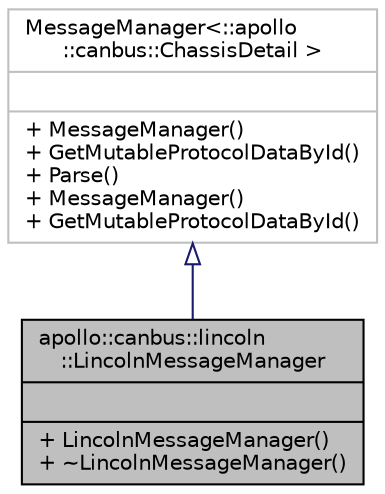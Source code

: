 digraph "apollo::canbus::lincoln::LincolnMessageManager"
{
  edge [fontname="Helvetica",fontsize="10",labelfontname="Helvetica",labelfontsize="10"];
  node [fontname="Helvetica",fontsize="10",shape=record];
  Node1 [label="{apollo::canbus::lincoln\l::LincolnMessageManager\n||+ LincolnMessageManager()\l+ ~LincolnMessageManager()\l}",height=0.2,width=0.4,color="black", fillcolor="grey75", style="filled" fontcolor="black"];
  Node2 -> Node1 [dir="back",color="midnightblue",fontsize="10",style="solid",arrowtail="onormal",fontname="Helvetica"];
  Node2 [label="{MessageManager\<::apollo\l::canbus::ChassisDetail \>\n||+ MessageManager()\l+ GetMutableProtocolDataById()\l+ Parse()\l+ MessageManager()\l+ GetMutableProtocolDataById()\l}",height=0.2,width=0.4,color="grey75", fillcolor="white", style="filled"];
}
